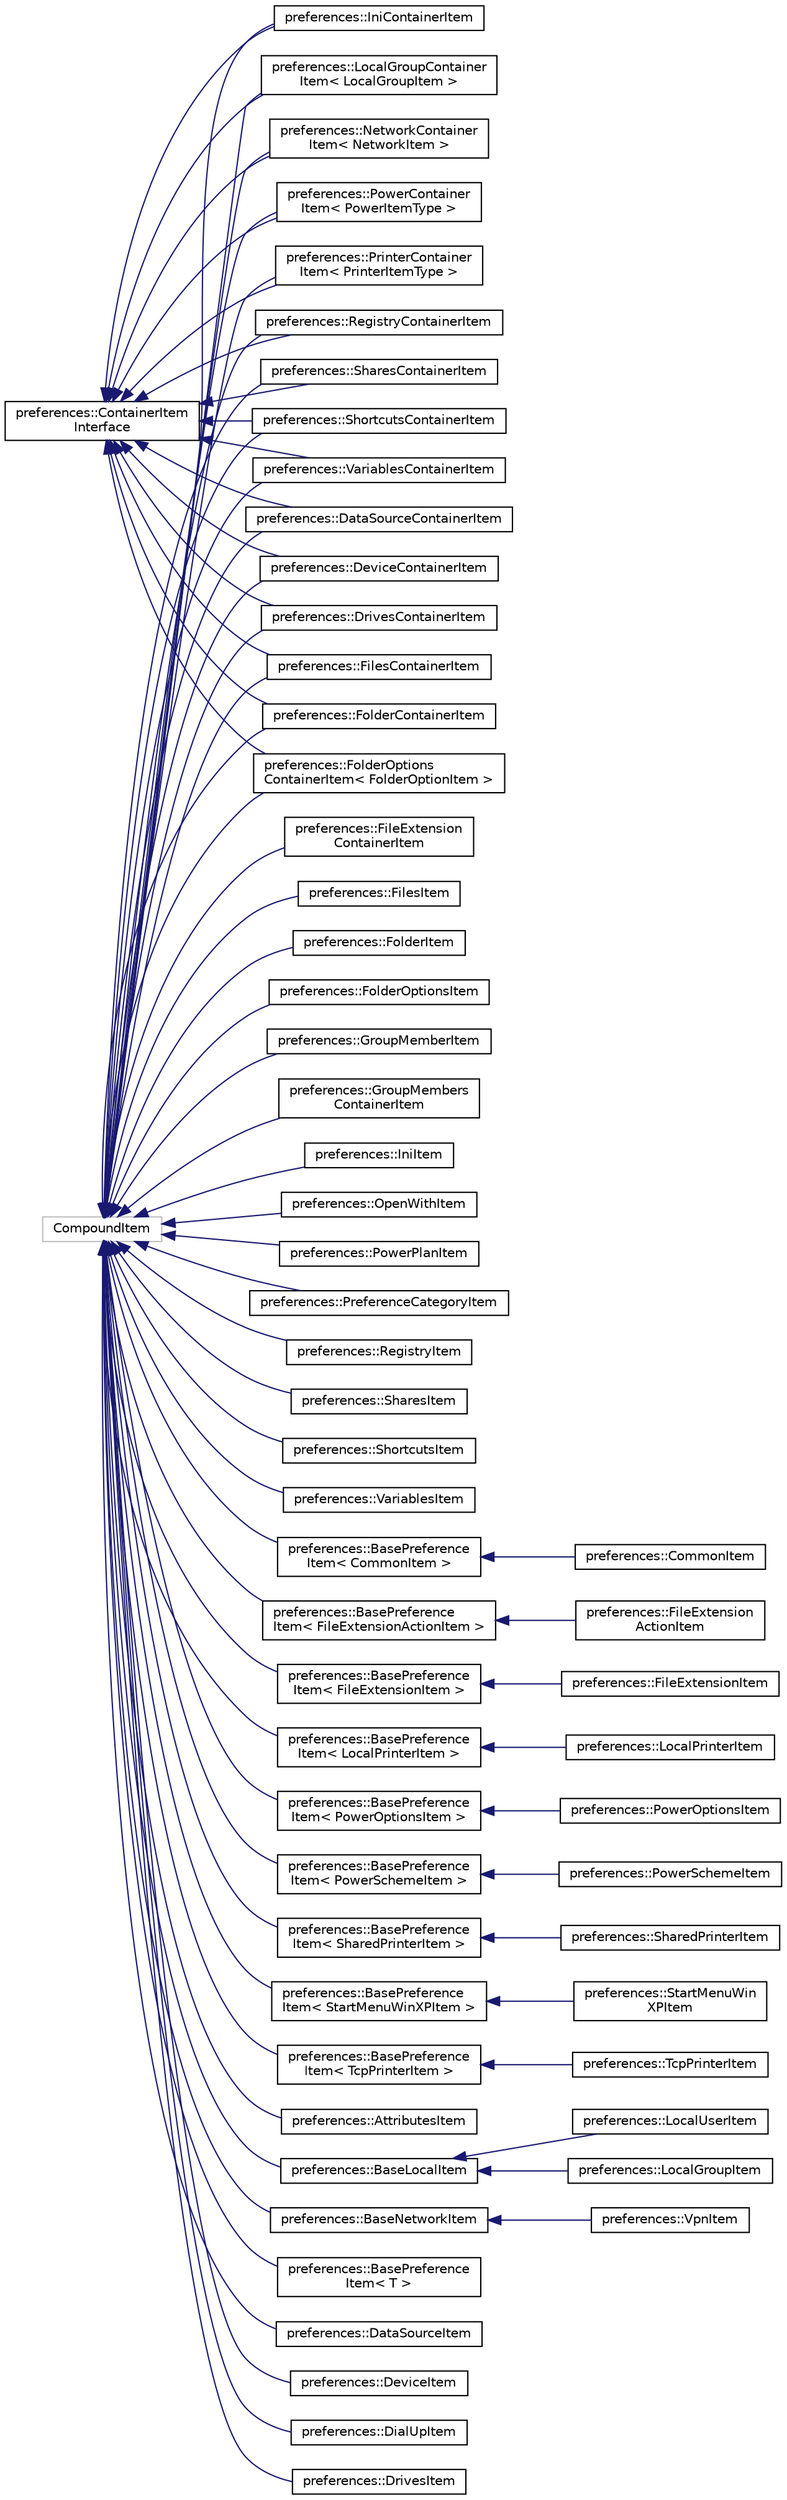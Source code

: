 digraph "Graphical Class Hierarchy"
{
 // LATEX_PDF_SIZE
  edge [fontname="Helvetica",fontsize="10",labelfontname="Helvetica",labelfontsize="10"];
  node [fontname="Helvetica",fontsize="10",shape=record];
  rankdir="LR";
  Node358 [label="CompoundItem",height=0.2,width=0.4,color="grey75", fillcolor="white", style="filled",tooltip=" "];
  Node358 -> Node359 [dir="back",color="midnightblue",fontsize="10",style="solid",fontname="Helvetica"];
  Node359 [label="preferences::BasePreference\lItem\< CommonItem \>",height=0.2,width=0.4,color="black", fillcolor="white", style="filled",URL="$classpreferences_1_1_base_preference_item.html",tooltip=" "];
  Node359 -> Node360 [dir="back",color="midnightblue",fontsize="10",style="solid",fontname="Helvetica"];
  Node360 [label="preferences::CommonItem",height=0.2,width=0.4,color="black", fillcolor="white", style="filled",URL="$classpreferences_1_1_common_item.html",tooltip="Common item representation for editor."];
  Node358 -> Node361 [dir="back",color="midnightblue",fontsize="10",style="solid",fontname="Helvetica"];
  Node361 [label="preferences::BasePreference\lItem\< FileExtensionActionItem \>",height=0.2,width=0.4,color="black", fillcolor="white", style="filled",URL="$classpreferences_1_1_base_preference_item.html",tooltip=" "];
  Node361 -> Node362 [dir="back",color="midnightblue",fontsize="10",style="solid",fontname="Helvetica"];
  Node362 [label="preferences::FileExtension\lActionItem",height=0.2,width=0.4,color="black", fillcolor="white", style="filled",URL="$classpreferences_1_1_file_extension_action_item.html",tooltip="FileExtension item representation for editor."];
  Node358 -> Node363 [dir="back",color="midnightblue",fontsize="10",style="solid",fontname="Helvetica"];
  Node363 [label="preferences::BasePreference\lItem\< FileExtensionItem \>",height=0.2,width=0.4,color="black", fillcolor="white", style="filled",URL="$classpreferences_1_1_base_preference_item.html",tooltip=" "];
  Node363 -> Node364 [dir="back",color="midnightblue",fontsize="10",style="solid",fontname="Helvetica"];
  Node364 [label="preferences::FileExtensionItem",height=0.2,width=0.4,color="black", fillcolor="white", style="filled",URL="$classpreferences_1_1_file_extension_item.html",tooltip="FileExtension item representation for editor."];
  Node358 -> Node365 [dir="back",color="midnightblue",fontsize="10",style="solid",fontname="Helvetica"];
  Node365 [label="preferences::BasePreference\lItem\< LocalPrinterItem \>",height=0.2,width=0.4,color="black", fillcolor="white", style="filled",URL="$classpreferences_1_1_base_preference_item.html",tooltip=" "];
  Node365 -> Node366 [dir="back",color="midnightblue",fontsize="10",style="solid",fontname="Helvetica"];
  Node366 [label="preferences::LocalPrinterItem",height=0.2,width=0.4,color="black", fillcolor="white", style="filled",URL="$classpreferences_1_1_local_printer_item.html",tooltip="LocalPrinter item representation for editor."];
  Node358 -> Node367 [dir="back",color="midnightblue",fontsize="10",style="solid",fontname="Helvetica"];
  Node367 [label="preferences::BasePreference\lItem\< PowerOptionsItem \>",height=0.2,width=0.4,color="black", fillcolor="white", style="filled",URL="$classpreferences_1_1_base_preference_item.html",tooltip=" "];
  Node367 -> Node368 [dir="back",color="midnightblue",fontsize="10",style="solid",fontname="Helvetica"];
  Node368 [label="preferences::PowerOptionsItem",height=0.2,width=0.4,color="black", fillcolor="white", style="filled",URL="$classpreferences_1_1_power_options_item.html",tooltip="Drives item representation for editor."];
  Node358 -> Node369 [dir="back",color="midnightblue",fontsize="10",style="solid",fontname="Helvetica"];
  Node369 [label="preferences::BasePreference\lItem\< PowerSchemeItem \>",height=0.2,width=0.4,color="black", fillcolor="white", style="filled",URL="$classpreferences_1_1_base_preference_item.html",tooltip=" "];
  Node369 -> Node370 [dir="back",color="midnightblue",fontsize="10",style="solid",fontname="Helvetica"];
  Node370 [label="preferences::PowerSchemeItem",height=0.2,width=0.4,color="black", fillcolor="white", style="filled",URL="$classpreferences_1_1_power_scheme_item.html",tooltip="Power scheme item representation for editor."];
  Node358 -> Node371 [dir="back",color="midnightblue",fontsize="10",style="solid",fontname="Helvetica"];
  Node371 [label="preferences::BasePreference\lItem\< SharedPrinterItem \>",height=0.2,width=0.4,color="black", fillcolor="white", style="filled",URL="$classpreferences_1_1_base_preference_item.html",tooltip=" "];
  Node371 -> Node372 [dir="back",color="midnightblue",fontsize="10",style="solid",fontname="Helvetica"];
  Node372 [label="preferences::SharedPrinterItem",height=0.2,width=0.4,color="black", fillcolor="white", style="filled",URL="$classpreferences_1_1_shared_printer_item.html",tooltip="Drives item representation for editor."];
  Node358 -> Node373 [dir="back",color="midnightblue",fontsize="10",style="solid",fontname="Helvetica"];
  Node373 [label="preferences::BasePreference\lItem\< StartMenuWinXPItem \>",height=0.2,width=0.4,color="black", fillcolor="white", style="filled",URL="$classpreferences_1_1_base_preference_item.html",tooltip=" "];
  Node373 -> Node374 [dir="back",color="midnightblue",fontsize="10",style="solid",fontname="Helvetica"];
  Node374 [label="preferences::StartMenuWin\lXPItem",height=0.2,width=0.4,color="black", fillcolor="white", style="filled",URL="$classpreferences_1_1_start_menu_win_x_p_item.html",tooltip="Drives item representation for editor."];
  Node358 -> Node375 [dir="back",color="midnightblue",fontsize="10",style="solid",fontname="Helvetica"];
  Node375 [label="preferences::BasePreference\lItem\< TcpPrinterItem \>",height=0.2,width=0.4,color="black", fillcolor="white", style="filled",URL="$classpreferences_1_1_base_preference_item.html",tooltip=" "];
  Node375 -> Node376 [dir="back",color="midnightblue",fontsize="10",style="solid",fontname="Helvetica"];
  Node376 [label="preferences::TcpPrinterItem",height=0.2,width=0.4,color="black", fillcolor="white", style="filled",URL="$classpreferences_1_1_tcp_printer_item.html",tooltip="Drives item representation for editor."];
  Node358 -> Node377 [dir="back",color="midnightblue",fontsize="10",style="solid",fontname="Helvetica"];
  Node377 [label="preferences::AttributesItem",height=0.2,width=0.4,color="black", fillcolor="white", style="filled",URL="$classpreferences_1_1_attributes_item.html",tooltip="Drives item representation for editor."];
  Node358 -> Node378 [dir="back",color="midnightblue",fontsize="10",style="solid",fontname="Helvetica"];
  Node378 [label="preferences::BaseLocalItem",height=0.2,width=0.4,color="black", fillcolor="white", style="filled",URL="$classpreferences_1_1_base_local_item.html",tooltip="Drives item representation for editor."];
  Node378 -> Node379 [dir="back",color="midnightblue",fontsize="10",style="solid",fontname="Helvetica"];
  Node379 [label="preferences::LocalGroupItem",height=0.2,width=0.4,color="black", fillcolor="white", style="filled",URL="$classpreferences_1_1_local_group_item.html",tooltip="Drives item representation for editor."];
  Node378 -> Node380 [dir="back",color="midnightblue",fontsize="10",style="solid",fontname="Helvetica"];
  Node380 [label="preferences::LocalUserItem",height=0.2,width=0.4,color="black", fillcolor="white", style="filled",URL="$classpreferences_1_1_local_user_item.html",tooltip="Drives item representation for editor."];
  Node358 -> Node381 [dir="back",color="midnightblue",fontsize="10",style="solid",fontname="Helvetica"];
  Node381 [label="preferences::BaseNetworkItem",height=0.2,width=0.4,color="black", fillcolor="white", style="filled",URL="$classpreferences_1_1_base_network_item.html",tooltip="Drives item representation for editor."];
  Node381 -> Node382 [dir="back",color="midnightblue",fontsize="10",style="solid",fontname="Helvetica"];
  Node382 [label="preferences::VpnItem",height=0.2,width=0.4,color="black", fillcolor="white", style="filled",URL="$classpreferences_1_1_vpn_item.html",tooltip="Drives item representation for editor."];
  Node358 -> Node383 [dir="back",color="midnightblue",fontsize="10",style="solid",fontname="Helvetica"];
  Node383 [label="preferences::BasePreference\lItem\< T \>",height=0.2,width=0.4,color="black", fillcolor="white", style="filled",URL="$classpreferences_1_1_base_preference_item.html",tooltip=" "];
  Node358 -> Node1 [dir="back",color="midnightblue",fontsize="10",style="solid",fontname="Helvetica"];
  Node1 [label="preferences::DataSourceContainerItem",height=0.2,width=0.4,color="black", fillcolor="white", style="filled",URL="$classpreferences_1_1_data_source_container_item.html",tooltip=" "];
  Node358 -> Node384 [dir="back",color="midnightblue",fontsize="10",style="solid",fontname="Helvetica"];
  Node384 [label="preferences::DataSourceItem",height=0.2,width=0.4,color="black", fillcolor="white", style="filled",URL="$classpreferences_1_1_data_source_item.html",tooltip="Drives item representation for editor."];
  Node358 -> Node2 [dir="back",color="midnightblue",fontsize="10",style="solid",fontname="Helvetica"];
  Node2 [label="preferences::DeviceContainerItem",height=0.2,width=0.4,color="black", fillcolor="white", style="filled",URL="$classpreferences_1_1_device_container_item.html",tooltip=" "];
  Node358 -> Node385 [dir="back",color="midnightblue",fontsize="10",style="solid",fontname="Helvetica"];
  Node385 [label="preferences::DeviceItem",height=0.2,width=0.4,color="black", fillcolor="white", style="filled",URL="$classpreferences_1_1_device_item.html",tooltip="Device item representation for editor."];
  Node358 -> Node386 [dir="back",color="midnightblue",fontsize="10",style="solid",fontname="Helvetica"];
  Node386 [label="preferences::DialUpItem",height=0.2,width=0.4,color="black", fillcolor="white", style="filled",URL="$classpreferences_1_1_dial_up_item.html",tooltip="Drives item representation for editor."];
  Node358 -> Node3 [dir="back",color="midnightblue",fontsize="10",style="solid",fontname="Helvetica"];
  Node3 [label="preferences::DrivesContainerItem",height=0.2,width=0.4,color="black", fillcolor="white", style="filled",URL="$classpreferences_1_1_drives_container_item.html",tooltip=" "];
  Node358 -> Node387 [dir="back",color="midnightblue",fontsize="10",style="solid",fontname="Helvetica"];
  Node387 [label="preferences::DrivesItem",height=0.2,width=0.4,color="black", fillcolor="white", style="filled",URL="$classpreferences_1_1_drives_item.html",tooltip="Drives item representation for editor."];
  Node358 -> Node388 [dir="back",color="midnightblue",fontsize="10",style="solid",fontname="Helvetica"];
  Node388 [label="preferences::FileExtension\lContainerItem",height=0.2,width=0.4,color="black", fillcolor="white", style="filled",URL="$classpreferences_1_1_file_extension_container_item.html",tooltip=" "];
  Node358 -> Node4 [dir="back",color="midnightblue",fontsize="10",style="solid",fontname="Helvetica"];
  Node4 [label="preferences::FilesContainerItem",height=0.2,width=0.4,color="black", fillcolor="white", style="filled",URL="$classpreferences_1_1_files_container_item.html",tooltip=" "];
  Node358 -> Node389 [dir="back",color="midnightblue",fontsize="10",style="solid",fontname="Helvetica"];
  Node389 [label="preferences::FilesItem",height=0.2,width=0.4,color="black", fillcolor="white", style="filled",URL="$classpreferences_1_1_files_item.html",tooltip="Drives item representation for editor."];
  Node358 -> Node5 [dir="back",color="midnightblue",fontsize="10",style="solid",fontname="Helvetica"];
  Node5 [label="preferences::FolderContainerItem",height=0.2,width=0.4,color="black", fillcolor="white", style="filled",URL="$classpreferences_1_1_folder_container_item.html",tooltip=" "];
  Node358 -> Node390 [dir="back",color="midnightblue",fontsize="10",style="solid",fontname="Helvetica"];
  Node390 [label="preferences::FolderItem",height=0.2,width=0.4,color="black", fillcolor="white", style="filled",URL="$classpreferences_1_1_folder_item.html",tooltip="Folder item representation for editor."];
  Node358 -> Node6 [dir="back",color="midnightblue",fontsize="10",style="solid",fontname="Helvetica"];
  Node6 [label="preferences::FolderOptions\lContainerItem\< FolderOptionItem \>",height=0.2,width=0.4,color="black", fillcolor="white", style="filled",URL="$classpreferences_1_1_folder_options_container_item.html",tooltip=" "];
  Node358 -> Node391 [dir="back",color="midnightblue",fontsize="10",style="solid",fontname="Helvetica"];
  Node391 [label="preferences::FolderOptionsItem",height=0.2,width=0.4,color="black", fillcolor="white", style="filled",URL="$classpreferences_1_1_folder_options_item.html",tooltip="Drives item representation for editor."];
  Node358 -> Node392 [dir="back",color="midnightblue",fontsize="10",style="solid",fontname="Helvetica"];
  Node392 [label="preferences::GroupMemberItem",height=0.2,width=0.4,color="black", fillcolor="white", style="filled",URL="$classpreferences_1_1_group_member_item.html",tooltip="Drives item representation for editor."];
  Node358 -> Node393 [dir="back",color="midnightblue",fontsize="10",style="solid",fontname="Helvetica"];
  Node393 [label="preferences::GroupMembers\lContainerItem",height=0.2,width=0.4,color="black", fillcolor="white", style="filled",URL="$classpreferences_1_1_group_members_container_item.html",tooltip=" "];
  Node358 -> Node7 [dir="back",color="midnightblue",fontsize="10",style="solid",fontname="Helvetica"];
  Node7 [label="preferences::IniContainerItem",height=0.2,width=0.4,color="black", fillcolor="white", style="filled",URL="$classpreferences_1_1_ini_container_item.html",tooltip=" "];
  Node358 -> Node394 [dir="back",color="midnightblue",fontsize="10",style="solid",fontname="Helvetica"];
  Node394 [label="preferences::IniItem",height=0.2,width=0.4,color="black", fillcolor="white", style="filled",URL="$classpreferences_1_1_ini_item.html",tooltip="Drives item representation for editor."];
  Node358 -> Node8 [dir="back",color="midnightblue",fontsize="10",style="solid",fontname="Helvetica"];
  Node8 [label="preferences::LocalGroupContainer\lItem\< LocalGroupItem \>",height=0.2,width=0.4,color="black", fillcolor="white", style="filled",URL="$classpreferences_1_1_local_group_container_item.html",tooltip=" "];
  Node358 -> Node9 [dir="back",color="midnightblue",fontsize="10",style="solid",fontname="Helvetica"];
  Node9 [label="preferences::NetworkContainer\lItem\< NetworkItem \>",height=0.2,width=0.4,color="black", fillcolor="white", style="filled",URL="$classpreferences_1_1_network_container_item.html",tooltip=" "];
  Node358 -> Node395 [dir="back",color="midnightblue",fontsize="10",style="solid",fontname="Helvetica"];
  Node395 [label="preferences::OpenWithItem",height=0.2,width=0.4,color="black", fillcolor="white", style="filled",URL="$classpreferences_1_1_open_with_item.html",tooltip="Drives item representation for editor."];
  Node358 -> Node10 [dir="back",color="midnightblue",fontsize="10",style="solid",fontname="Helvetica"];
  Node10 [label="preferences::PowerContainer\lItem\< PowerItemType \>",height=0.2,width=0.4,color="black", fillcolor="white", style="filled",URL="$classpreferences_1_1_power_container_item.html",tooltip=" "];
  Node358 -> Node396 [dir="back",color="midnightblue",fontsize="10",style="solid",fontname="Helvetica"];
  Node396 [label="preferences::PowerPlanItem",height=0.2,width=0.4,color="black", fillcolor="white", style="filled",URL="$classpreferences_1_1_power_plan_item.html",tooltip="Drives item representation for editor."];
  Node358 -> Node397 [dir="back",color="midnightblue",fontsize="10",style="solid",fontname="Helvetica"];
  Node397 [label="preferences::PreferenceCategoryItem",height=0.2,width=0.4,color="black", fillcolor="white", style="filled",URL="$classpreferences_1_1_preference_category_item.html",tooltip="Drives item representation for editor."];
  Node358 -> Node11 [dir="back",color="midnightblue",fontsize="10",style="solid",fontname="Helvetica"];
  Node11 [label="preferences::PrinterContainer\lItem\< PrinterItemType \>",height=0.2,width=0.4,color="black", fillcolor="white", style="filled",URL="$classpreferences_1_1_printer_container_item.html",tooltip=" "];
  Node358 -> Node12 [dir="back",color="midnightblue",fontsize="10",style="solid",fontname="Helvetica"];
  Node12 [label="preferences::RegistryContainerItem",height=0.2,width=0.4,color="black", fillcolor="white", style="filled",URL="$classpreferences_1_1_registry_container_item.html",tooltip=" "];
  Node358 -> Node398 [dir="back",color="midnightblue",fontsize="10",style="solid",fontname="Helvetica"];
  Node398 [label="preferences::RegistryItem",height=0.2,width=0.4,color="black", fillcolor="white", style="filled",URL="$classpreferences_1_1_registry_item.html",tooltip="Drives item representation for editor."];
  Node358 -> Node13 [dir="back",color="midnightblue",fontsize="10",style="solid",fontname="Helvetica"];
  Node13 [label="preferences::SharesContainerItem",height=0.2,width=0.4,color="black", fillcolor="white", style="filled",URL="$classpreferences_1_1_shares_container_item.html",tooltip=" "];
  Node358 -> Node399 [dir="back",color="midnightblue",fontsize="10",style="solid",fontname="Helvetica"];
  Node399 [label="preferences::SharesItem",height=0.2,width=0.4,color="black", fillcolor="white", style="filled",URL="$classpreferences_1_1_shares_item.html",tooltip="Drives item representation for editor."];
  Node358 -> Node14 [dir="back",color="midnightblue",fontsize="10",style="solid",fontname="Helvetica"];
  Node14 [label="preferences::ShortcutsContainerItem",height=0.2,width=0.4,color="black", fillcolor="white", style="filled",URL="$classpreferences_1_1_shortcuts_container_item.html",tooltip=" "];
  Node358 -> Node400 [dir="back",color="midnightblue",fontsize="10",style="solid",fontname="Helvetica"];
  Node400 [label="preferences::ShortcutsItem",height=0.2,width=0.4,color="black", fillcolor="white", style="filled",URL="$classpreferences_1_1_shortcuts_item.html",tooltip="Drives item representation for editor."];
  Node358 -> Node15 [dir="back",color="midnightblue",fontsize="10",style="solid",fontname="Helvetica"];
  Node15 [label="preferences::VariablesContainerItem",height=0.2,width=0.4,color="black", fillcolor="white", style="filled",URL="$classpreferences_1_1_variables_container_item.html",tooltip=" "];
  Node358 -> Node401 [dir="back",color="midnightblue",fontsize="10",style="solid",fontname="Helvetica"];
  Node401 [label="preferences::VariablesItem",height=0.2,width=0.4,color="black", fillcolor="white", style="filled",URL="$classpreferences_1_1_variables_item.html",tooltip="Drives item representation for editor."];
  Node0 [label="preferences::ContainerItem\lInterface",height=0.2,width=0.4,color="black", fillcolor="white", style="filled",URL="$classpreferences_1_1_container_item_interface.html",tooltip=" "];
  Node0 -> Node1 [dir="back",color="midnightblue",fontsize="10",style="solid",fontname="Helvetica"];
  Node0 -> Node2 [dir="back",color="midnightblue",fontsize="10",style="solid",fontname="Helvetica"];
  Node0 -> Node3 [dir="back",color="midnightblue",fontsize="10",style="solid",fontname="Helvetica"];
  Node0 -> Node4 [dir="back",color="midnightblue",fontsize="10",style="solid",fontname="Helvetica"];
  Node0 -> Node5 [dir="back",color="midnightblue",fontsize="10",style="solid",fontname="Helvetica"];
  Node0 -> Node6 [dir="back",color="midnightblue",fontsize="10",style="solid",fontname="Helvetica"];
  Node0 -> Node7 [dir="back",color="midnightblue",fontsize="10",style="solid",fontname="Helvetica"];
  Node0 -> Node8 [dir="back",color="midnightblue",fontsize="10",style="solid",fontname="Helvetica"];
  Node0 -> Node9 [dir="back",color="midnightblue",fontsize="10",style="solid",fontname="Helvetica"];
  Node0 -> Node10 [dir="back",color="midnightblue",fontsize="10",style="solid",fontname="Helvetica"];
  Node0 -> Node11 [dir="back",color="midnightblue",fontsize="10",style="solid",fontname="Helvetica"];
  Node0 -> Node12 [dir="back",color="midnightblue",fontsize="10",style="solid",fontname="Helvetica"];
  Node0 -> Node13 [dir="back",color="midnightblue",fontsize="10",style="solid",fontname="Helvetica"];
  Node0 -> Node14 [dir="back",color="midnightblue",fontsize="10",style="solid",fontname="Helvetica"];
  Node0 -> Node15 [dir="back",color="midnightblue",fontsize="10",style="solid",fontname="Helvetica"];
}
